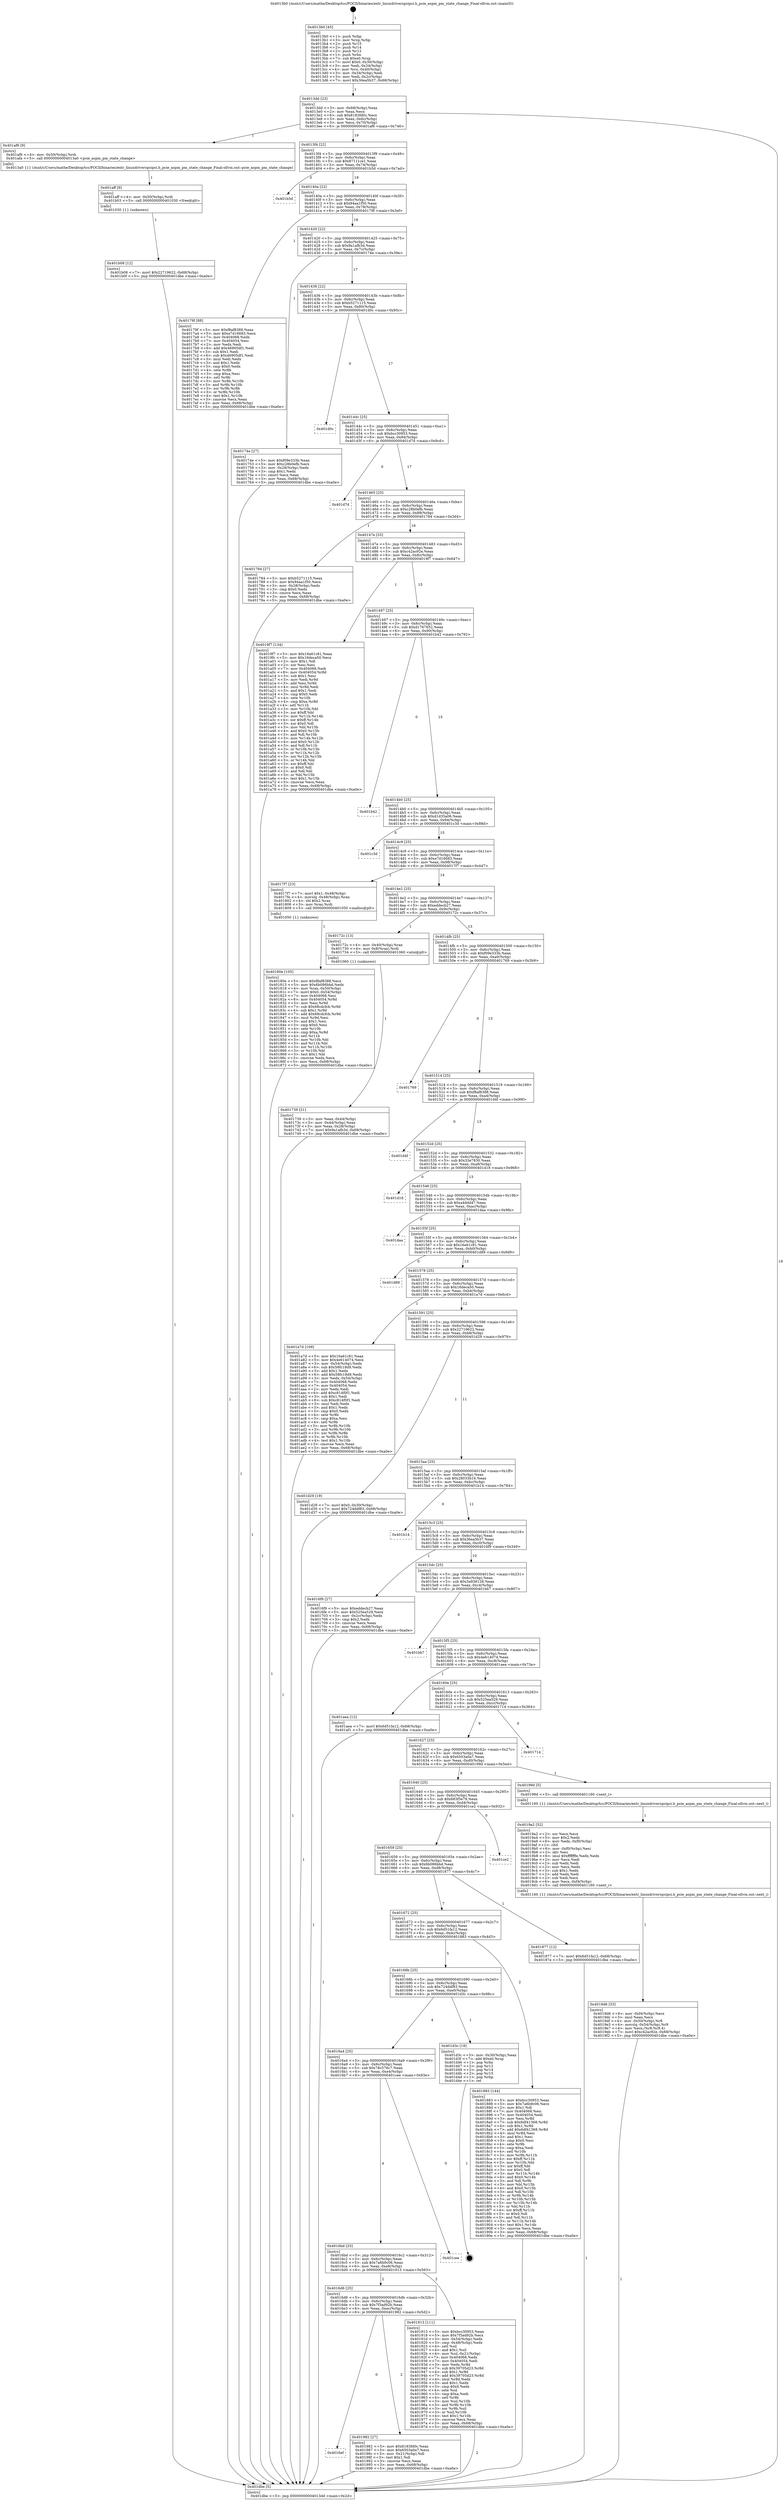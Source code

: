 digraph "0x4013b0" {
  label = "0x4013b0 (/mnt/c/Users/mathe/Desktop/tcc/POCII/binaries/extr_linuxdriverspcipci.h_pcie_aspm_pm_state_change_Final-ollvm.out::main(0))"
  labelloc = "t"
  node[shape=record]

  Entry [label="",width=0.3,height=0.3,shape=circle,fillcolor=black,style=filled]
  "0x4013dd" [label="{
     0x4013dd [23]\l
     | [instrs]\l
     &nbsp;&nbsp;0x4013dd \<+3\>: mov -0x68(%rbp),%eax\l
     &nbsp;&nbsp;0x4013e0 \<+2\>: mov %eax,%ecx\l
     &nbsp;&nbsp;0x4013e2 \<+6\>: sub $0x8183fd0c,%ecx\l
     &nbsp;&nbsp;0x4013e8 \<+3\>: mov %eax,-0x6c(%rbp)\l
     &nbsp;&nbsp;0x4013eb \<+3\>: mov %ecx,-0x70(%rbp)\l
     &nbsp;&nbsp;0x4013ee \<+6\>: je 0000000000401af6 \<main+0x746\>\l
  }"]
  "0x401af6" [label="{
     0x401af6 [9]\l
     | [instrs]\l
     &nbsp;&nbsp;0x401af6 \<+4\>: mov -0x50(%rbp),%rdi\l
     &nbsp;&nbsp;0x401afa \<+5\>: call 00000000004013a0 \<pcie_aspm_pm_state_change\>\l
     | [calls]\l
     &nbsp;&nbsp;0x4013a0 \{1\} (/mnt/c/Users/mathe/Desktop/tcc/POCII/binaries/extr_linuxdriverspcipci.h_pcie_aspm_pm_state_change_Final-ollvm.out::pcie_aspm_pm_state_change)\l
  }"]
  "0x4013f4" [label="{
     0x4013f4 [22]\l
     | [instrs]\l
     &nbsp;&nbsp;0x4013f4 \<+5\>: jmp 00000000004013f9 \<main+0x49\>\l
     &nbsp;&nbsp;0x4013f9 \<+3\>: mov -0x6c(%rbp),%eax\l
     &nbsp;&nbsp;0x4013fc \<+5\>: sub $0x87111ce1,%eax\l
     &nbsp;&nbsp;0x401401 \<+3\>: mov %eax,-0x74(%rbp)\l
     &nbsp;&nbsp;0x401404 \<+6\>: je 0000000000401b5d \<main+0x7ad\>\l
  }"]
  Exit [label="",width=0.3,height=0.3,shape=circle,fillcolor=black,style=filled,peripheries=2]
  "0x401b5d" [label="{
     0x401b5d\l
  }", style=dashed]
  "0x40140a" [label="{
     0x40140a [22]\l
     | [instrs]\l
     &nbsp;&nbsp;0x40140a \<+5\>: jmp 000000000040140f \<main+0x5f\>\l
     &nbsp;&nbsp;0x40140f \<+3\>: mov -0x6c(%rbp),%eax\l
     &nbsp;&nbsp;0x401412 \<+5\>: sub $0x94aa1f50,%eax\l
     &nbsp;&nbsp;0x401417 \<+3\>: mov %eax,-0x78(%rbp)\l
     &nbsp;&nbsp;0x40141a \<+6\>: je 000000000040179f \<main+0x3ef\>\l
  }"]
  "0x401b08" [label="{
     0x401b08 [12]\l
     | [instrs]\l
     &nbsp;&nbsp;0x401b08 \<+7\>: movl $0x22719622,-0x68(%rbp)\l
     &nbsp;&nbsp;0x401b0f \<+5\>: jmp 0000000000401dbe \<main+0xa0e\>\l
  }"]
  "0x40179f" [label="{
     0x40179f [88]\l
     | [instrs]\l
     &nbsp;&nbsp;0x40179f \<+5\>: mov $0xf8af8388,%eax\l
     &nbsp;&nbsp;0x4017a4 \<+5\>: mov $0xe7d16683,%ecx\l
     &nbsp;&nbsp;0x4017a9 \<+7\>: mov 0x404068,%edx\l
     &nbsp;&nbsp;0x4017b0 \<+7\>: mov 0x404054,%esi\l
     &nbsp;&nbsp;0x4017b7 \<+2\>: mov %edx,%edi\l
     &nbsp;&nbsp;0x4017b9 \<+6\>: add $0x46905df1,%edi\l
     &nbsp;&nbsp;0x4017bf \<+3\>: sub $0x1,%edi\l
     &nbsp;&nbsp;0x4017c2 \<+6\>: sub $0x46905df1,%edi\l
     &nbsp;&nbsp;0x4017c8 \<+3\>: imul %edi,%edx\l
     &nbsp;&nbsp;0x4017cb \<+3\>: and $0x1,%edx\l
     &nbsp;&nbsp;0x4017ce \<+3\>: cmp $0x0,%edx\l
     &nbsp;&nbsp;0x4017d1 \<+4\>: sete %r8b\l
     &nbsp;&nbsp;0x4017d5 \<+3\>: cmp $0xa,%esi\l
     &nbsp;&nbsp;0x4017d8 \<+4\>: setl %r9b\l
     &nbsp;&nbsp;0x4017dc \<+3\>: mov %r8b,%r10b\l
     &nbsp;&nbsp;0x4017df \<+3\>: and %r9b,%r10b\l
     &nbsp;&nbsp;0x4017e2 \<+3\>: xor %r9b,%r8b\l
     &nbsp;&nbsp;0x4017e5 \<+3\>: or %r8b,%r10b\l
     &nbsp;&nbsp;0x4017e8 \<+4\>: test $0x1,%r10b\l
     &nbsp;&nbsp;0x4017ec \<+3\>: cmovne %ecx,%eax\l
     &nbsp;&nbsp;0x4017ef \<+3\>: mov %eax,-0x68(%rbp)\l
     &nbsp;&nbsp;0x4017f2 \<+5\>: jmp 0000000000401dbe \<main+0xa0e\>\l
  }"]
  "0x401420" [label="{
     0x401420 [22]\l
     | [instrs]\l
     &nbsp;&nbsp;0x401420 \<+5\>: jmp 0000000000401425 \<main+0x75\>\l
     &nbsp;&nbsp;0x401425 \<+3\>: mov -0x6c(%rbp),%eax\l
     &nbsp;&nbsp;0x401428 \<+5\>: sub $0x9a1afb3d,%eax\l
     &nbsp;&nbsp;0x40142d \<+3\>: mov %eax,-0x7c(%rbp)\l
     &nbsp;&nbsp;0x401430 \<+6\>: je 000000000040174e \<main+0x39e\>\l
  }"]
  "0x401aff" [label="{
     0x401aff [9]\l
     | [instrs]\l
     &nbsp;&nbsp;0x401aff \<+4\>: mov -0x50(%rbp),%rdi\l
     &nbsp;&nbsp;0x401b03 \<+5\>: call 0000000000401030 \<free@plt\>\l
     | [calls]\l
     &nbsp;&nbsp;0x401030 \{1\} (unknown)\l
  }"]
  "0x40174e" [label="{
     0x40174e [27]\l
     | [instrs]\l
     &nbsp;&nbsp;0x40174e \<+5\>: mov $0xf09e333b,%eax\l
     &nbsp;&nbsp;0x401753 \<+5\>: mov $0xc28b0efb,%ecx\l
     &nbsp;&nbsp;0x401758 \<+3\>: mov -0x28(%rbp),%edx\l
     &nbsp;&nbsp;0x40175b \<+3\>: cmp $0x1,%edx\l
     &nbsp;&nbsp;0x40175e \<+3\>: cmovl %ecx,%eax\l
     &nbsp;&nbsp;0x401761 \<+3\>: mov %eax,-0x68(%rbp)\l
     &nbsp;&nbsp;0x401764 \<+5\>: jmp 0000000000401dbe \<main+0xa0e\>\l
  }"]
  "0x401436" [label="{
     0x401436 [22]\l
     | [instrs]\l
     &nbsp;&nbsp;0x401436 \<+5\>: jmp 000000000040143b \<main+0x8b\>\l
     &nbsp;&nbsp;0x40143b \<+3\>: mov -0x6c(%rbp),%eax\l
     &nbsp;&nbsp;0x40143e \<+5\>: sub $0xb5271115,%eax\l
     &nbsp;&nbsp;0x401443 \<+3\>: mov %eax,-0x80(%rbp)\l
     &nbsp;&nbsp;0x401446 \<+6\>: je 0000000000401d0c \<main+0x95c\>\l
  }"]
  "0x4019d6" [label="{
     0x4019d6 [33]\l
     | [instrs]\l
     &nbsp;&nbsp;0x4019d6 \<+6\>: mov -0xf4(%rbp),%ecx\l
     &nbsp;&nbsp;0x4019dc \<+3\>: imul %eax,%ecx\l
     &nbsp;&nbsp;0x4019df \<+4\>: mov -0x50(%rbp),%r8\l
     &nbsp;&nbsp;0x4019e3 \<+4\>: movslq -0x54(%rbp),%r9\l
     &nbsp;&nbsp;0x4019e7 \<+4\>: mov %ecx,(%r8,%r9,4)\l
     &nbsp;&nbsp;0x4019eb \<+7\>: movl $0xc42ac92e,-0x68(%rbp)\l
     &nbsp;&nbsp;0x4019f2 \<+5\>: jmp 0000000000401dbe \<main+0xa0e\>\l
  }"]
  "0x401d0c" [label="{
     0x401d0c\l
  }", style=dashed]
  "0x40144c" [label="{
     0x40144c [25]\l
     | [instrs]\l
     &nbsp;&nbsp;0x40144c \<+5\>: jmp 0000000000401451 \<main+0xa1\>\l
     &nbsp;&nbsp;0x401451 \<+3\>: mov -0x6c(%rbp),%eax\l
     &nbsp;&nbsp;0x401454 \<+5\>: sub $0xbcc30953,%eax\l
     &nbsp;&nbsp;0x401459 \<+6\>: mov %eax,-0x84(%rbp)\l
     &nbsp;&nbsp;0x40145f \<+6\>: je 0000000000401d7d \<main+0x9cd\>\l
  }"]
  "0x4019a2" [label="{
     0x4019a2 [52]\l
     | [instrs]\l
     &nbsp;&nbsp;0x4019a2 \<+2\>: xor %ecx,%ecx\l
     &nbsp;&nbsp;0x4019a4 \<+5\>: mov $0x2,%edx\l
     &nbsp;&nbsp;0x4019a9 \<+6\>: mov %edx,-0xf0(%rbp)\l
     &nbsp;&nbsp;0x4019af \<+1\>: cltd\l
     &nbsp;&nbsp;0x4019b0 \<+6\>: mov -0xf0(%rbp),%esi\l
     &nbsp;&nbsp;0x4019b6 \<+2\>: idiv %esi\l
     &nbsp;&nbsp;0x4019b8 \<+6\>: imul $0xfffffffe,%edx,%edx\l
     &nbsp;&nbsp;0x4019be \<+2\>: mov %ecx,%edi\l
     &nbsp;&nbsp;0x4019c0 \<+2\>: sub %edx,%edi\l
     &nbsp;&nbsp;0x4019c2 \<+2\>: mov %ecx,%edx\l
     &nbsp;&nbsp;0x4019c4 \<+3\>: sub $0x1,%edx\l
     &nbsp;&nbsp;0x4019c7 \<+2\>: add %edx,%edi\l
     &nbsp;&nbsp;0x4019c9 \<+2\>: sub %edi,%ecx\l
     &nbsp;&nbsp;0x4019cb \<+6\>: mov %ecx,-0xf4(%rbp)\l
     &nbsp;&nbsp;0x4019d1 \<+5\>: call 0000000000401160 \<next_i\>\l
     | [calls]\l
     &nbsp;&nbsp;0x401160 \{1\} (/mnt/c/Users/mathe/Desktop/tcc/POCII/binaries/extr_linuxdriverspcipci.h_pcie_aspm_pm_state_change_Final-ollvm.out::next_i)\l
  }"]
  "0x401d7d" [label="{
     0x401d7d\l
  }", style=dashed]
  "0x401465" [label="{
     0x401465 [25]\l
     | [instrs]\l
     &nbsp;&nbsp;0x401465 \<+5\>: jmp 000000000040146a \<main+0xba\>\l
     &nbsp;&nbsp;0x40146a \<+3\>: mov -0x6c(%rbp),%eax\l
     &nbsp;&nbsp;0x40146d \<+5\>: sub $0xc28b0efb,%eax\l
     &nbsp;&nbsp;0x401472 \<+6\>: mov %eax,-0x88(%rbp)\l
     &nbsp;&nbsp;0x401478 \<+6\>: je 0000000000401784 \<main+0x3d4\>\l
  }"]
  "0x4016ef" [label="{
     0x4016ef\l
  }", style=dashed]
  "0x401784" [label="{
     0x401784 [27]\l
     | [instrs]\l
     &nbsp;&nbsp;0x401784 \<+5\>: mov $0xb5271115,%eax\l
     &nbsp;&nbsp;0x401789 \<+5\>: mov $0x94aa1f50,%ecx\l
     &nbsp;&nbsp;0x40178e \<+3\>: mov -0x28(%rbp),%edx\l
     &nbsp;&nbsp;0x401791 \<+3\>: cmp $0x0,%edx\l
     &nbsp;&nbsp;0x401794 \<+3\>: cmove %ecx,%eax\l
     &nbsp;&nbsp;0x401797 \<+3\>: mov %eax,-0x68(%rbp)\l
     &nbsp;&nbsp;0x40179a \<+5\>: jmp 0000000000401dbe \<main+0xa0e\>\l
  }"]
  "0x40147e" [label="{
     0x40147e [25]\l
     | [instrs]\l
     &nbsp;&nbsp;0x40147e \<+5\>: jmp 0000000000401483 \<main+0xd3\>\l
     &nbsp;&nbsp;0x401483 \<+3\>: mov -0x6c(%rbp),%eax\l
     &nbsp;&nbsp;0x401486 \<+5\>: sub $0xc42ac92e,%eax\l
     &nbsp;&nbsp;0x40148b \<+6\>: mov %eax,-0x8c(%rbp)\l
     &nbsp;&nbsp;0x401491 \<+6\>: je 00000000004019f7 \<main+0x647\>\l
  }"]
  "0x401982" [label="{
     0x401982 [27]\l
     | [instrs]\l
     &nbsp;&nbsp;0x401982 \<+5\>: mov $0x8183fd0c,%eax\l
     &nbsp;&nbsp;0x401987 \<+5\>: mov $0x6503a0a7,%ecx\l
     &nbsp;&nbsp;0x40198c \<+3\>: mov -0x21(%rbp),%dl\l
     &nbsp;&nbsp;0x40198f \<+3\>: test $0x1,%dl\l
     &nbsp;&nbsp;0x401992 \<+3\>: cmovne %ecx,%eax\l
     &nbsp;&nbsp;0x401995 \<+3\>: mov %eax,-0x68(%rbp)\l
     &nbsp;&nbsp;0x401998 \<+5\>: jmp 0000000000401dbe \<main+0xa0e\>\l
  }"]
  "0x4019f7" [label="{
     0x4019f7 [134]\l
     | [instrs]\l
     &nbsp;&nbsp;0x4019f7 \<+5\>: mov $0x16a61c81,%eax\l
     &nbsp;&nbsp;0x4019fc \<+5\>: mov $0x16deca50,%ecx\l
     &nbsp;&nbsp;0x401a01 \<+2\>: mov $0x1,%dl\l
     &nbsp;&nbsp;0x401a03 \<+2\>: xor %esi,%esi\l
     &nbsp;&nbsp;0x401a05 \<+7\>: mov 0x404068,%edi\l
     &nbsp;&nbsp;0x401a0c \<+8\>: mov 0x404054,%r8d\l
     &nbsp;&nbsp;0x401a14 \<+3\>: sub $0x1,%esi\l
     &nbsp;&nbsp;0x401a17 \<+3\>: mov %edi,%r9d\l
     &nbsp;&nbsp;0x401a1a \<+3\>: add %esi,%r9d\l
     &nbsp;&nbsp;0x401a1d \<+4\>: imul %r9d,%edi\l
     &nbsp;&nbsp;0x401a21 \<+3\>: and $0x1,%edi\l
     &nbsp;&nbsp;0x401a24 \<+3\>: cmp $0x0,%edi\l
     &nbsp;&nbsp;0x401a27 \<+4\>: sete %r10b\l
     &nbsp;&nbsp;0x401a2b \<+4\>: cmp $0xa,%r8d\l
     &nbsp;&nbsp;0x401a2f \<+4\>: setl %r11b\l
     &nbsp;&nbsp;0x401a33 \<+3\>: mov %r10b,%bl\l
     &nbsp;&nbsp;0x401a36 \<+3\>: xor $0xff,%bl\l
     &nbsp;&nbsp;0x401a39 \<+3\>: mov %r11b,%r14b\l
     &nbsp;&nbsp;0x401a3c \<+4\>: xor $0xff,%r14b\l
     &nbsp;&nbsp;0x401a40 \<+3\>: xor $0x0,%dl\l
     &nbsp;&nbsp;0x401a43 \<+3\>: mov %bl,%r15b\l
     &nbsp;&nbsp;0x401a46 \<+4\>: and $0x0,%r15b\l
     &nbsp;&nbsp;0x401a4a \<+3\>: and %dl,%r10b\l
     &nbsp;&nbsp;0x401a4d \<+3\>: mov %r14b,%r12b\l
     &nbsp;&nbsp;0x401a50 \<+4\>: and $0x0,%r12b\l
     &nbsp;&nbsp;0x401a54 \<+3\>: and %dl,%r11b\l
     &nbsp;&nbsp;0x401a57 \<+3\>: or %r10b,%r15b\l
     &nbsp;&nbsp;0x401a5a \<+3\>: or %r11b,%r12b\l
     &nbsp;&nbsp;0x401a5d \<+3\>: xor %r12b,%r15b\l
     &nbsp;&nbsp;0x401a60 \<+3\>: or %r14b,%bl\l
     &nbsp;&nbsp;0x401a63 \<+3\>: xor $0xff,%bl\l
     &nbsp;&nbsp;0x401a66 \<+3\>: or $0x0,%dl\l
     &nbsp;&nbsp;0x401a69 \<+2\>: and %dl,%bl\l
     &nbsp;&nbsp;0x401a6b \<+3\>: or %bl,%r15b\l
     &nbsp;&nbsp;0x401a6e \<+4\>: test $0x1,%r15b\l
     &nbsp;&nbsp;0x401a72 \<+3\>: cmovne %ecx,%eax\l
     &nbsp;&nbsp;0x401a75 \<+3\>: mov %eax,-0x68(%rbp)\l
     &nbsp;&nbsp;0x401a78 \<+5\>: jmp 0000000000401dbe \<main+0xa0e\>\l
  }"]
  "0x401497" [label="{
     0x401497 [25]\l
     | [instrs]\l
     &nbsp;&nbsp;0x401497 \<+5\>: jmp 000000000040149c \<main+0xec\>\l
     &nbsp;&nbsp;0x40149c \<+3\>: mov -0x6c(%rbp),%eax\l
     &nbsp;&nbsp;0x40149f \<+5\>: sub $0xd1767652,%eax\l
     &nbsp;&nbsp;0x4014a4 \<+6\>: mov %eax,-0x90(%rbp)\l
     &nbsp;&nbsp;0x4014aa \<+6\>: je 0000000000401b42 \<main+0x792\>\l
  }"]
  "0x4016d6" [label="{
     0x4016d6 [25]\l
     | [instrs]\l
     &nbsp;&nbsp;0x4016d6 \<+5\>: jmp 00000000004016db \<main+0x32b\>\l
     &nbsp;&nbsp;0x4016db \<+3\>: mov -0x6c(%rbp),%eax\l
     &nbsp;&nbsp;0x4016de \<+5\>: sub $0x7f3ad92b,%eax\l
     &nbsp;&nbsp;0x4016e3 \<+6\>: mov %eax,-0xec(%rbp)\l
     &nbsp;&nbsp;0x4016e9 \<+6\>: je 0000000000401982 \<main+0x5d2\>\l
  }"]
  "0x401b42" [label="{
     0x401b42\l
  }", style=dashed]
  "0x4014b0" [label="{
     0x4014b0 [25]\l
     | [instrs]\l
     &nbsp;&nbsp;0x4014b0 \<+5\>: jmp 00000000004014b5 \<main+0x105\>\l
     &nbsp;&nbsp;0x4014b5 \<+3\>: mov -0x6c(%rbp),%eax\l
     &nbsp;&nbsp;0x4014b8 \<+5\>: sub $0xd1d35a06,%eax\l
     &nbsp;&nbsp;0x4014bd \<+6\>: mov %eax,-0x94(%rbp)\l
     &nbsp;&nbsp;0x4014c3 \<+6\>: je 0000000000401c3d \<main+0x88d\>\l
  }"]
  "0x401913" [label="{
     0x401913 [111]\l
     | [instrs]\l
     &nbsp;&nbsp;0x401913 \<+5\>: mov $0xbcc30953,%eax\l
     &nbsp;&nbsp;0x401918 \<+5\>: mov $0x7f3ad92b,%ecx\l
     &nbsp;&nbsp;0x40191d \<+3\>: mov -0x54(%rbp),%edx\l
     &nbsp;&nbsp;0x401920 \<+3\>: cmp -0x48(%rbp),%edx\l
     &nbsp;&nbsp;0x401923 \<+4\>: setl %sil\l
     &nbsp;&nbsp;0x401927 \<+4\>: and $0x1,%sil\l
     &nbsp;&nbsp;0x40192b \<+4\>: mov %sil,-0x21(%rbp)\l
     &nbsp;&nbsp;0x40192f \<+7\>: mov 0x404068,%edx\l
     &nbsp;&nbsp;0x401936 \<+7\>: mov 0x404054,%edi\l
     &nbsp;&nbsp;0x40193d \<+3\>: mov %edx,%r8d\l
     &nbsp;&nbsp;0x401940 \<+7\>: sub $0x39705d23,%r8d\l
     &nbsp;&nbsp;0x401947 \<+4\>: sub $0x1,%r8d\l
     &nbsp;&nbsp;0x40194b \<+7\>: add $0x39705d23,%r8d\l
     &nbsp;&nbsp;0x401952 \<+4\>: imul %r8d,%edx\l
     &nbsp;&nbsp;0x401956 \<+3\>: and $0x1,%edx\l
     &nbsp;&nbsp;0x401959 \<+3\>: cmp $0x0,%edx\l
     &nbsp;&nbsp;0x40195c \<+4\>: sete %sil\l
     &nbsp;&nbsp;0x401960 \<+3\>: cmp $0xa,%edi\l
     &nbsp;&nbsp;0x401963 \<+4\>: setl %r9b\l
     &nbsp;&nbsp;0x401967 \<+3\>: mov %sil,%r10b\l
     &nbsp;&nbsp;0x40196a \<+3\>: and %r9b,%r10b\l
     &nbsp;&nbsp;0x40196d \<+3\>: xor %r9b,%sil\l
     &nbsp;&nbsp;0x401970 \<+3\>: or %sil,%r10b\l
     &nbsp;&nbsp;0x401973 \<+4\>: test $0x1,%r10b\l
     &nbsp;&nbsp;0x401977 \<+3\>: cmovne %ecx,%eax\l
     &nbsp;&nbsp;0x40197a \<+3\>: mov %eax,-0x68(%rbp)\l
     &nbsp;&nbsp;0x40197d \<+5\>: jmp 0000000000401dbe \<main+0xa0e\>\l
  }"]
  "0x401c3d" [label="{
     0x401c3d\l
  }", style=dashed]
  "0x4014c9" [label="{
     0x4014c9 [25]\l
     | [instrs]\l
     &nbsp;&nbsp;0x4014c9 \<+5\>: jmp 00000000004014ce \<main+0x11e\>\l
     &nbsp;&nbsp;0x4014ce \<+3\>: mov -0x6c(%rbp),%eax\l
     &nbsp;&nbsp;0x4014d1 \<+5\>: sub $0xe7d16683,%eax\l
     &nbsp;&nbsp;0x4014d6 \<+6\>: mov %eax,-0x98(%rbp)\l
     &nbsp;&nbsp;0x4014dc \<+6\>: je 00000000004017f7 \<main+0x447\>\l
  }"]
  "0x4016bd" [label="{
     0x4016bd [25]\l
     | [instrs]\l
     &nbsp;&nbsp;0x4016bd \<+5\>: jmp 00000000004016c2 \<main+0x312\>\l
     &nbsp;&nbsp;0x4016c2 \<+3\>: mov -0x6c(%rbp),%eax\l
     &nbsp;&nbsp;0x4016c5 \<+5\>: sub $0x7a6b9c06,%eax\l
     &nbsp;&nbsp;0x4016ca \<+6\>: mov %eax,-0xe8(%rbp)\l
     &nbsp;&nbsp;0x4016d0 \<+6\>: je 0000000000401913 \<main+0x563\>\l
  }"]
  "0x4017f7" [label="{
     0x4017f7 [23]\l
     | [instrs]\l
     &nbsp;&nbsp;0x4017f7 \<+7\>: movl $0x1,-0x48(%rbp)\l
     &nbsp;&nbsp;0x4017fe \<+4\>: movslq -0x48(%rbp),%rax\l
     &nbsp;&nbsp;0x401802 \<+4\>: shl $0x2,%rax\l
     &nbsp;&nbsp;0x401806 \<+3\>: mov %rax,%rdi\l
     &nbsp;&nbsp;0x401809 \<+5\>: call 0000000000401050 \<malloc@plt\>\l
     | [calls]\l
     &nbsp;&nbsp;0x401050 \{1\} (unknown)\l
  }"]
  "0x4014e2" [label="{
     0x4014e2 [25]\l
     | [instrs]\l
     &nbsp;&nbsp;0x4014e2 \<+5\>: jmp 00000000004014e7 \<main+0x137\>\l
     &nbsp;&nbsp;0x4014e7 \<+3\>: mov -0x6c(%rbp),%eax\l
     &nbsp;&nbsp;0x4014ea \<+5\>: sub $0xeddecb27,%eax\l
     &nbsp;&nbsp;0x4014ef \<+6\>: mov %eax,-0x9c(%rbp)\l
     &nbsp;&nbsp;0x4014f5 \<+6\>: je 000000000040172c \<main+0x37c\>\l
  }"]
  "0x401cee" [label="{
     0x401cee\l
  }", style=dashed]
  "0x40172c" [label="{
     0x40172c [13]\l
     | [instrs]\l
     &nbsp;&nbsp;0x40172c \<+4\>: mov -0x40(%rbp),%rax\l
     &nbsp;&nbsp;0x401730 \<+4\>: mov 0x8(%rax),%rdi\l
     &nbsp;&nbsp;0x401734 \<+5\>: call 0000000000401060 \<atoi@plt\>\l
     | [calls]\l
     &nbsp;&nbsp;0x401060 \{1\} (unknown)\l
  }"]
  "0x4014fb" [label="{
     0x4014fb [25]\l
     | [instrs]\l
     &nbsp;&nbsp;0x4014fb \<+5\>: jmp 0000000000401500 \<main+0x150\>\l
     &nbsp;&nbsp;0x401500 \<+3\>: mov -0x6c(%rbp),%eax\l
     &nbsp;&nbsp;0x401503 \<+5\>: sub $0xf09e333b,%eax\l
     &nbsp;&nbsp;0x401508 \<+6\>: mov %eax,-0xa0(%rbp)\l
     &nbsp;&nbsp;0x40150e \<+6\>: je 0000000000401769 \<main+0x3b9\>\l
  }"]
  "0x4016a4" [label="{
     0x4016a4 [25]\l
     | [instrs]\l
     &nbsp;&nbsp;0x4016a4 \<+5\>: jmp 00000000004016a9 \<main+0x2f9\>\l
     &nbsp;&nbsp;0x4016a9 \<+3\>: mov -0x6c(%rbp),%eax\l
     &nbsp;&nbsp;0x4016ac \<+5\>: sub $0x78c576c7,%eax\l
     &nbsp;&nbsp;0x4016b1 \<+6\>: mov %eax,-0xe4(%rbp)\l
     &nbsp;&nbsp;0x4016b7 \<+6\>: je 0000000000401cee \<main+0x93e\>\l
  }"]
  "0x401769" [label="{
     0x401769\l
  }", style=dashed]
  "0x401514" [label="{
     0x401514 [25]\l
     | [instrs]\l
     &nbsp;&nbsp;0x401514 \<+5\>: jmp 0000000000401519 \<main+0x169\>\l
     &nbsp;&nbsp;0x401519 \<+3\>: mov -0x6c(%rbp),%eax\l
     &nbsp;&nbsp;0x40151c \<+5\>: sub $0xf8af8388,%eax\l
     &nbsp;&nbsp;0x401521 \<+6\>: mov %eax,-0xa4(%rbp)\l
     &nbsp;&nbsp;0x401527 \<+6\>: je 0000000000401d4f \<main+0x99f\>\l
  }"]
  "0x401d3c" [label="{
     0x401d3c [19]\l
     | [instrs]\l
     &nbsp;&nbsp;0x401d3c \<+3\>: mov -0x30(%rbp),%eax\l
     &nbsp;&nbsp;0x401d3f \<+7\>: add $0xe0,%rsp\l
     &nbsp;&nbsp;0x401d46 \<+1\>: pop %rbx\l
     &nbsp;&nbsp;0x401d47 \<+2\>: pop %r12\l
     &nbsp;&nbsp;0x401d49 \<+2\>: pop %r14\l
     &nbsp;&nbsp;0x401d4b \<+2\>: pop %r15\l
     &nbsp;&nbsp;0x401d4d \<+1\>: pop %rbp\l
     &nbsp;&nbsp;0x401d4e \<+1\>: ret\l
  }"]
  "0x401d4f" [label="{
     0x401d4f\l
  }", style=dashed]
  "0x40152d" [label="{
     0x40152d [25]\l
     | [instrs]\l
     &nbsp;&nbsp;0x40152d \<+5\>: jmp 0000000000401532 \<main+0x182\>\l
     &nbsp;&nbsp;0x401532 \<+3\>: mov -0x6c(%rbp),%eax\l
     &nbsp;&nbsp;0x401535 \<+5\>: sub $0x33e7830,%eax\l
     &nbsp;&nbsp;0x40153a \<+6\>: mov %eax,-0xa8(%rbp)\l
     &nbsp;&nbsp;0x401540 \<+6\>: je 0000000000401d18 \<main+0x968\>\l
  }"]
  "0x40168b" [label="{
     0x40168b [25]\l
     | [instrs]\l
     &nbsp;&nbsp;0x40168b \<+5\>: jmp 0000000000401690 \<main+0x2e0\>\l
     &nbsp;&nbsp;0x401690 \<+3\>: mov -0x6c(%rbp),%eax\l
     &nbsp;&nbsp;0x401693 \<+5\>: sub $0x724ddf83,%eax\l
     &nbsp;&nbsp;0x401698 \<+6\>: mov %eax,-0xe0(%rbp)\l
     &nbsp;&nbsp;0x40169e \<+6\>: je 0000000000401d3c \<main+0x98c\>\l
  }"]
  "0x401d18" [label="{
     0x401d18\l
  }", style=dashed]
  "0x401546" [label="{
     0x401546 [25]\l
     | [instrs]\l
     &nbsp;&nbsp;0x401546 \<+5\>: jmp 000000000040154b \<main+0x19b\>\l
     &nbsp;&nbsp;0x40154b \<+3\>: mov -0x6c(%rbp),%eax\l
     &nbsp;&nbsp;0x40154e \<+5\>: sub $0xa4ddd47,%eax\l
     &nbsp;&nbsp;0x401553 \<+6\>: mov %eax,-0xac(%rbp)\l
     &nbsp;&nbsp;0x401559 \<+6\>: je 0000000000401daa \<main+0x9fa\>\l
  }"]
  "0x401883" [label="{
     0x401883 [144]\l
     | [instrs]\l
     &nbsp;&nbsp;0x401883 \<+5\>: mov $0xbcc30953,%eax\l
     &nbsp;&nbsp;0x401888 \<+5\>: mov $0x7a6b9c06,%ecx\l
     &nbsp;&nbsp;0x40188d \<+2\>: mov $0x1,%dl\l
     &nbsp;&nbsp;0x40188f \<+7\>: mov 0x404068,%esi\l
     &nbsp;&nbsp;0x401896 \<+7\>: mov 0x404054,%edi\l
     &nbsp;&nbsp;0x40189d \<+3\>: mov %esi,%r8d\l
     &nbsp;&nbsp;0x4018a0 \<+7\>: sub $0x6df41368,%r8d\l
     &nbsp;&nbsp;0x4018a7 \<+4\>: sub $0x1,%r8d\l
     &nbsp;&nbsp;0x4018ab \<+7\>: add $0x6df41368,%r8d\l
     &nbsp;&nbsp;0x4018b2 \<+4\>: imul %r8d,%esi\l
     &nbsp;&nbsp;0x4018b6 \<+3\>: and $0x1,%esi\l
     &nbsp;&nbsp;0x4018b9 \<+3\>: cmp $0x0,%esi\l
     &nbsp;&nbsp;0x4018bc \<+4\>: sete %r9b\l
     &nbsp;&nbsp;0x4018c0 \<+3\>: cmp $0xa,%edi\l
     &nbsp;&nbsp;0x4018c3 \<+4\>: setl %r10b\l
     &nbsp;&nbsp;0x4018c7 \<+3\>: mov %r9b,%r11b\l
     &nbsp;&nbsp;0x4018ca \<+4\>: xor $0xff,%r11b\l
     &nbsp;&nbsp;0x4018ce \<+3\>: mov %r10b,%bl\l
     &nbsp;&nbsp;0x4018d1 \<+3\>: xor $0xff,%bl\l
     &nbsp;&nbsp;0x4018d4 \<+3\>: xor $0x0,%dl\l
     &nbsp;&nbsp;0x4018d7 \<+3\>: mov %r11b,%r14b\l
     &nbsp;&nbsp;0x4018da \<+4\>: and $0x0,%r14b\l
     &nbsp;&nbsp;0x4018de \<+3\>: and %dl,%r9b\l
     &nbsp;&nbsp;0x4018e1 \<+3\>: mov %bl,%r15b\l
     &nbsp;&nbsp;0x4018e4 \<+4\>: and $0x0,%r15b\l
     &nbsp;&nbsp;0x4018e8 \<+3\>: and %dl,%r10b\l
     &nbsp;&nbsp;0x4018eb \<+3\>: or %r9b,%r14b\l
     &nbsp;&nbsp;0x4018ee \<+3\>: or %r10b,%r15b\l
     &nbsp;&nbsp;0x4018f1 \<+3\>: xor %r15b,%r14b\l
     &nbsp;&nbsp;0x4018f4 \<+3\>: or %bl,%r11b\l
     &nbsp;&nbsp;0x4018f7 \<+4\>: xor $0xff,%r11b\l
     &nbsp;&nbsp;0x4018fb \<+3\>: or $0x0,%dl\l
     &nbsp;&nbsp;0x4018fe \<+3\>: and %dl,%r11b\l
     &nbsp;&nbsp;0x401901 \<+3\>: or %r11b,%r14b\l
     &nbsp;&nbsp;0x401904 \<+4\>: test $0x1,%r14b\l
     &nbsp;&nbsp;0x401908 \<+3\>: cmovne %ecx,%eax\l
     &nbsp;&nbsp;0x40190b \<+3\>: mov %eax,-0x68(%rbp)\l
     &nbsp;&nbsp;0x40190e \<+5\>: jmp 0000000000401dbe \<main+0xa0e\>\l
  }"]
  "0x401daa" [label="{
     0x401daa\l
  }", style=dashed]
  "0x40155f" [label="{
     0x40155f [25]\l
     | [instrs]\l
     &nbsp;&nbsp;0x40155f \<+5\>: jmp 0000000000401564 \<main+0x1b4\>\l
     &nbsp;&nbsp;0x401564 \<+3\>: mov -0x6c(%rbp),%eax\l
     &nbsp;&nbsp;0x401567 \<+5\>: sub $0x16a61c81,%eax\l
     &nbsp;&nbsp;0x40156c \<+6\>: mov %eax,-0xb0(%rbp)\l
     &nbsp;&nbsp;0x401572 \<+6\>: je 0000000000401d89 \<main+0x9d9\>\l
  }"]
  "0x401672" [label="{
     0x401672 [25]\l
     | [instrs]\l
     &nbsp;&nbsp;0x401672 \<+5\>: jmp 0000000000401677 \<main+0x2c7\>\l
     &nbsp;&nbsp;0x401677 \<+3\>: mov -0x6c(%rbp),%eax\l
     &nbsp;&nbsp;0x40167a \<+5\>: sub $0x6d51fa12,%eax\l
     &nbsp;&nbsp;0x40167f \<+6\>: mov %eax,-0xdc(%rbp)\l
     &nbsp;&nbsp;0x401685 \<+6\>: je 0000000000401883 \<main+0x4d3\>\l
  }"]
  "0x401d89" [label="{
     0x401d89\l
  }", style=dashed]
  "0x401578" [label="{
     0x401578 [25]\l
     | [instrs]\l
     &nbsp;&nbsp;0x401578 \<+5\>: jmp 000000000040157d \<main+0x1cd\>\l
     &nbsp;&nbsp;0x40157d \<+3\>: mov -0x6c(%rbp),%eax\l
     &nbsp;&nbsp;0x401580 \<+5\>: sub $0x16deca50,%eax\l
     &nbsp;&nbsp;0x401585 \<+6\>: mov %eax,-0xb4(%rbp)\l
     &nbsp;&nbsp;0x40158b \<+6\>: je 0000000000401a7d \<main+0x6cd\>\l
  }"]
  "0x401877" [label="{
     0x401877 [12]\l
     | [instrs]\l
     &nbsp;&nbsp;0x401877 \<+7\>: movl $0x6d51fa12,-0x68(%rbp)\l
     &nbsp;&nbsp;0x40187e \<+5\>: jmp 0000000000401dbe \<main+0xa0e\>\l
  }"]
  "0x401a7d" [label="{
     0x401a7d [109]\l
     | [instrs]\l
     &nbsp;&nbsp;0x401a7d \<+5\>: mov $0x16a61c81,%eax\l
     &nbsp;&nbsp;0x401a82 \<+5\>: mov $0x4e614074,%ecx\l
     &nbsp;&nbsp;0x401a87 \<+3\>: mov -0x54(%rbp),%edx\l
     &nbsp;&nbsp;0x401a8a \<+6\>: sub $0x58fc18d9,%edx\l
     &nbsp;&nbsp;0x401a90 \<+3\>: add $0x1,%edx\l
     &nbsp;&nbsp;0x401a93 \<+6\>: add $0x58fc18d9,%edx\l
     &nbsp;&nbsp;0x401a99 \<+3\>: mov %edx,-0x54(%rbp)\l
     &nbsp;&nbsp;0x401a9c \<+7\>: mov 0x404068,%edx\l
     &nbsp;&nbsp;0x401aa3 \<+7\>: mov 0x404054,%esi\l
     &nbsp;&nbsp;0x401aaa \<+2\>: mov %edx,%edi\l
     &nbsp;&nbsp;0x401aac \<+6\>: add $0xc814f0f1,%edi\l
     &nbsp;&nbsp;0x401ab2 \<+3\>: sub $0x1,%edi\l
     &nbsp;&nbsp;0x401ab5 \<+6\>: sub $0xc814f0f1,%edi\l
     &nbsp;&nbsp;0x401abb \<+3\>: imul %edi,%edx\l
     &nbsp;&nbsp;0x401abe \<+3\>: and $0x1,%edx\l
     &nbsp;&nbsp;0x401ac1 \<+3\>: cmp $0x0,%edx\l
     &nbsp;&nbsp;0x401ac4 \<+4\>: sete %r8b\l
     &nbsp;&nbsp;0x401ac8 \<+3\>: cmp $0xa,%esi\l
     &nbsp;&nbsp;0x401acb \<+4\>: setl %r9b\l
     &nbsp;&nbsp;0x401acf \<+3\>: mov %r8b,%r10b\l
     &nbsp;&nbsp;0x401ad2 \<+3\>: and %r9b,%r10b\l
     &nbsp;&nbsp;0x401ad5 \<+3\>: xor %r9b,%r8b\l
     &nbsp;&nbsp;0x401ad8 \<+3\>: or %r8b,%r10b\l
     &nbsp;&nbsp;0x401adb \<+4\>: test $0x1,%r10b\l
     &nbsp;&nbsp;0x401adf \<+3\>: cmovne %ecx,%eax\l
     &nbsp;&nbsp;0x401ae2 \<+3\>: mov %eax,-0x68(%rbp)\l
     &nbsp;&nbsp;0x401ae5 \<+5\>: jmp 0000000000401dbe \<main+0xa0e\>\l
  }"]
  "0x401591" [label="{
     0x401591 [25]\l
     | [instrs]\l
     &nbsp;&nbsp;0x401591 \<+5\>: jmp 0000000000401596 \<main+0x1e6\>\l
     &nbsp;&nbsp;0x401596 \<+3\>: mov -0x6c(%rbp),%eax\l
     &nbsp;&nbsp;0x401599 \<+5\>: sub $0x22719622,%eax\l
     &nbsp;&nbsp;0x40159e \<+6\>: mov %eax,-0xb8(%rbp)\l
     &nbsp;&nbsp;0x4015a4 \<+6\>: je 0000000000401d29 \<main+0x979\>\l
  }"]
  "0x401659" [label="{
     0x401659 [25]\l
     | [instrs]\l
     &nbsp;&nbsp;0x401659 \<+5\>: jmp 000000000040165e \<main+0x2ae\>\l
     &nbsp;&nbsp;0x40165e \<+3\>: mov -0x6c(%rbp),%eax\l
     &nbsp;&nbsp;0x401661 \<+5\>: sub $0x6b086bbd,%eax\l
     &nbsp;&nbsp;0x401666 \<+6\>: mov %eax,-0xd8(%rbp)\l
     &nbsp;&nbsp;0x40166c \<+6\>: je 0000000000401877 \<main+0x4c7\>\l
  }"]
  "0x401d29" [label="{
     0x401d29 [19]\l
     | [instrs]\l
     &nbsp;&nbsp;0x401d29 \<+7\>: movl $0x0,-0x30(%rbp)\l
     &nbsp;&nbsp;0x401d30 \<+7\>: movl $0x724ddf83,-0x68(%rbp)\l
     &nbsp;&nbsp;0x401d37 \<+5\>: jmp 0000000000401dbe \<main+0xa0e\>\l
  }"]
  "0x4015aa" [label="{
     0x4015aa [25]\l
     | [instrs]\l
     &nbsp;&nbsp;0x4015aa \<+5\>: jmp 00000000004015af \<main+0x1ff\>\l
     &nbsp;&nbsp;0x4015af \<+3\>: mov -0x6c(%rbp),%eax\l
     &nbsp;&nbsp;0x4015b2 \<+5\>: sub $0x28033b16,%eax\l
     &nbsp;&nbsp;0x4015b7 \<+6\>: mov %eax,-0xbc(%rbp)\l
     &nbsp;&nbsp;0x4015bd \<+6\>: je 0000000000401b14 \<main+0x764\>\l
  }"]
  "0x401ce2" [label="{
     0x401ce2\l
  }", style=dashed]
  "0x401b14" [label="{
     0x401b14\l
  }", style=dashed]
  "0x4015c3" [label="{
     0x4015c3 [25]\l
     | [instrs]\l
     &nbsp;&nbsp;0x4015c3 \<+5\>: jmp 00000000004015c8 \<main+0x218\>\l
     &nbsp;&nbsp;0x4015c8 \<+3\>: mov -0x6c(%rbp),%eax\l
     &nbsp;&nbsp;0x4015cb \<+5\>: sub $0x36ea5b37,%eax\l
     &nbsp;&nbsp;0x4015d0 \<+6\>: mov %eax,-0xc0(%rbp)\l
     &nbsp;&nbsp;0x4015d6 \<+6\>: je 00000000004016f9 \<main+0x349\>\l
  }"]
  "0x401640" [label="{
     0x401640 [25]\l
     | [instrs]\l
     &nbsp;&nbsp;0x401640 \<+5\>: jmp 0000000000401645 \<main+0x295\>\l
     &nbsp;&nbsp;0x401645 \<+3\>: mov -0x6c(%rbp),%eax\l
     &nbsp;&nbsp;0x401648 \<+5\>: sub $0x683f5e79,%eax\l
     &nbsp;&nbsp;0x40164d \<+6\>: mov %eax,-0xd4(%rbp)\l
     &nbsp;&nbsp;0x401653 \<+6\>: je 0000000000401ce2 \<main+0x932\>\l
  }"]
  "0x4016f9" [label="{
     0x4016f9 [27]\l
     | [instrs]\l
     &nbsp;&nbsp;0x4016f9 \<+5\>: mov $0xeddecb27,%eax\l
     &nbsp;&nbsp;0x4016fe \<+5\>: mov $0x525ea529,%ecx\l
     &nbsp;&nbsp;0x401703 \<+3\>: mov -0x2c(%rbp),%edx\l
     &nbsp;&nbsp;0x401706 \<+3\>: cmp $0x2,%edx\l
     &nbsp;&nbsp;0x401709 \<+3\>: cmovne %ecx,%eax\l
     &nbsp;&nbsp;0x40170c \<+3\>: mov %eax,-0x68(%rbp)\l
     &nbsp;&nbsp;0x40170f \<+5\>: jmp 0000000000401dbe \<main+0xa0e\>\l
  }"]
  "0x4015dc" [label="{
     0x4015dc [25]\l
     | [instrs]\l
     &nbsp;&nbsp;0x4015dc \<+5\>: jmp 00000000004015e1 \<main+0x231\>\l
     &nbsp;&nbsp;0x4015e1 \<+3\>: mov -0x6c(%rbp),%eax\l
     &nbsp;&nbsp;0x4015e4 \<+5\>: sub $0x3a938128,%eax\l
     &nbsp;&nbsp;0x4015e9 \<+6\>: mov %eax,-0xc4(%rbp)\l
     &nbsp;&nbsp;0x4015ef \<+6\>: je 0000000000401bb7 \<main+0x807\>\l
  }"]
  "0x401dbe" [label="{
     0x401dbe [5]\l
     | [instrs]\l
     &nbsp;&nbsp;0x401dbe \<+5\>: jmp 00000000004013dd \<main+0x2d\>\l
  }"]
  "0x4013b0" [label="{
     0x4013b0 [45]\l
     | [instrs]\l
     &nbsp;&nbsp;0x4013b0 \<+1\>: push %rbp\l
     &nbsp;&nbsp;0x4013b1 \<+3\>: mov %rsp,%rbp\l
     &nbsp;&nbsp;0x4013b4 \<+2\>: push %r15\l
     &nbsp;&nbsp;0x4013b6 \<+2\>: push %r14\l
     &nbsp;&nbsp;0x4013b8 \<+2\>: push %r12\l
     &nbsp;&nbsp;0x4013ba \<+1\>: push %rbx\l
     &nbsp;&nbsp;0x4013bb \<+7\>: sub $0xe0,%rsp\l
     &nbsp;&nbsp;0x4013c2 \<+7\>: movl $0x0,-0x30(%rbp)\l
     &nbsp;&nbsp;0x4013c9 \<+3\>: mov %edi,-0x34(%rbp)\l
     &nbsp;&nbsp;0x4013cc \<+4\>: mov %rsi,-0x40(%rbp)\l
     &nbsp;&nbsp;0x4013d0 \<+3\>: mov -0x34(%rbp),%edi\l
     &nbsp;&nbsp;0x4013d3 \<+3\>: mov %edi,-0x2c(%rbp)\l
     &nbsp;&nbsp;0x4013d6 \<+7\>: movl $0x36ea5b37,-0x68(%rbp)\l
  }"]
  "0x401739" [label="{
     0x401739 [21]\l
     | [instrs]\l
     &nbsp;&nbsp;0x401739 \<+3\>: mov %eax,-0x44(%rbp)\l
     &nbsp;&nbsp;0x40173c \<+3\>: mov -0x44(%rbp),%eax\l
     &nbsp;&nbsp;0x40173f \<+3\>: mov %eax,-0x28(%rbp)\l
     &nbsp;&nbsp;0x401742 \<+7\>: movl $0x9a1afb3d,-0x68(%rbp)\l
     &nbsp;&nbsp;0x401749 \<+5\>: jmp 0000000000401dbe \<main+0xa0e\>\l
  }"]
  "0x40180e" [label="{
     0x40180e [105]\l
     | [instrs]\l
     &nbsp;&nbsp;0x40180e \<+5\>: mov $0xf8af8388,%ecx\l
     &nbsp;&nbsp;0x401813 \<+5\>: mov $0x6b086bbd,%edx\l
     &nbsp;&nbsp;0x401818 \<+4\>: mov %rax,-0x50(%rbp)\l
     &nbsp;&nbsp;0x40181c \<+7\>: movl $0x0,-0x54(%rbp)\l
     &nbsp;&nbsp;0x401823 \<+7\>: mov 0x404068,%esi\l
     &nbsp;&nbsp;0x40182a \<+8\>: mov 0x404054,%r8d\l
     &nbsp;&nbsp;0x401832 \<+3\>: mov %esi,%r9d\l
     &nbsp;&nbsp;0x401835 \<+7\>: sub $0x68cdcfcb,%r9d\l
     &nbsp;&nbsp;0x40183c \<+4\>: sub $0x1,%r9d\l
     &nbsp;&nbsp;0x401840 \<+7\>: add $0x68cdcfcb,%r9d\l
     &nbsp;&nbsp;0x401847 \<+4\>: imul %r9d,%esi\l
     &nbsp;&nbsp;0x40184b \<+3\>: and $0x1,%esi\l
     &nbsp;&nbsp;0x40184e \<+3\>: cmp $0x0,%esi\l
     &nbsp;&nbsp;0x401851 \<+4\>: sete %r10b\l
     &nbsp;&nbsp;0x401855 \<+4\>: cmp $0xa,%r8d\l
     &nbsp;&nbsp;0x401859 \<+4\>: setl %r11b\l
     &nbsp;&nbsp;0x40185d \<+3\>: mov %r10b,%bl\l
     &nbsp;&nbsp;0x401860 \<+3\>: and %r11b,%bl\l
     &nbsp;&nbsp;0x401863 \<+3\>: xor %r11b,%r10b\l
     &nbsp;&nbsp;0x401866 \<+3\>: or %r10b,%bl\l
     &nbsp;&nbsp;0x401869 \<+3\>: test $0x1,%bl\l
     &nbsp;&nbsp;0x40186c \<+3\>: cmovne %edx,%ecx\l
     &nbsp;&nbsp;0x40186f \<+3\>: mov %ecx,-0x68(%rbp)\l
     &nbsp;&nbsp;0x401872 \<+5\>: jmp 0000000000401dbe \<main+0xa0e\>\l
  }"]
  "0x40199d" [label="{
     0x40199d [5]\l
     | [instrs]\l
     &nbsp;&nbsp;0x40199d \<+5\>: call 0000000000401160 \<next_i\>\l
     | [calls]\l
     &nbsp;&nbsp;0x401160 \{1\} (/mnt/c/Users/mathe/Desktop/tcc/POCII/binaries/extr_linuxdriverspcipci.h_pcie_aspm_pm_state_change_Final-ollvm.out::next_i)\l
  }"]
  "0x401bb7" [label="{
     0x401bb7\l
  }", style=dashed]
  "0x4015f5" [label="{
     0x4015f5 [25]\l
     | [instrs]\l
     &nbsp;&nbsp;0x4015f5 \<+5\>: jmp 00000000004015fa \<main+0x24a\>\l
     &nbsp;&nbsp;0x4015fa \<+3\>: mov -0x6c(%rbp),%eax\l
     &nbsp;&nbsp;0x4015fd \<+5\>: sub $0x4e614074,%eax\l
     &nbsp;&nbsp;0x401602 \<+6\>: mov %eax,-0xc8(%rbp)\l
     &nbsp;&nbsp;0x401608 \<+6\>: je 0000000000401aea \<main+0x73a\>\l
  }"]
  "0x401627" [label="{
     0x401627 [25]\l
     | [instrs]\l
     &nbsp;&nbsp;0x401627 \<+5\>: jmp 000000000040162c \<main+0x27c\>\l
     &nbsp;&nbsp;0x40162c \<+3\>: mov -0x6c(%rbp),%eax\l
     &nbsp;&nbsp;0x40162f \<+5\>: sub $0x6503a0a7,%eax\l
     &nbsp;&nbsp;0x401634 \<+6\>: mov %eax,-0xd0(%rbp)\l
     &nbsp;&nbsp;0x40163a \<+6\>: je 000000000040199d \<main+0x5ed\>\l
  }"]
  "0x401aea" [label="{
     0x401aea [12]\l
     | [instrs]\l
     &nbsp;&nbsp;0x401aea \<+7\>: movl $0x6d51fa12,-0x68(%rbp)\l
     &nbsp;&nbsp;0x401af1 \<+5\>: jmp 0000000000401dbe \<main+0xa0e\>\l
  }"]
  "0x40160e" [label="{
     0x40160e [25]\l
     | [instrs]\l
     &nbsp;&nbsp;0x40160e \<+5\>: jmp 0000000000401613 \<main+0x263\>\l
     &nbsp;&nbsp;0x401613 \<+3\>: mov -0x6c(%rbp),%eax\l
     &nbsp;&nbsp;0x401616 \<+5\>: sub $0x525ea529,%eax\l
     &nbsp;&nbsp;0x40161b \<+6\>: mov %eax,-0xcc(%rbp)\l
     &nbsp;&nbsp;0x401621 \<+6\>: je 0000000000401714 \<main+0x364\>\l
  }"]
  "0x401714" [label="{
     0x401714\l
  }", style=dashed]
  Entry -> "0x4013b0" [label=" 1"]
  "0x4013dd" -> "0x401af6" [label=" 1"]
  "0x4013dd" -> "0x4013f4" [label=" 19"]
  "0x401d3c" -> Exit [label=" 1"]
  "0x4013f4" -> "0x401b5d" [label=" 0"]
  "0x4013f4" -> "0x40140a" [label=" 19"]
  "0x401d29" -> "0x401dbe" [label=" 1"]
  "0x40140a" -> "0x40179f" [label=" 1"]
  "0x40140a" -> "0x401420" [label=" 18"]
  "0x401b08" -> "0x401dbe" [label=" 1"]
  "0x401420" -> "0x40174e" [label=" 1"]
  "0x401420" -> "0x401436" [label=" 17"]
  "0x401aff" -> "0x401b08" [label=" 1"]
  "0x401436" -> "0x401d0c" [label=" 0"]
  "0x401436" -> "0x40144c" [label=" 17"]
  "0x401af6" -> "0x401aff" [label=" 1"]
  "0x40144c" -> "0x401d7d" [label=" 0"]
  "0x40144c" -> "0x401465" [label=" 17"]
  "0x401aea" -> "0x401dbe" [label=" 1"]
  "0x401465" -> "0x401784" [label=" 1"]
  "0x401465" -> "0x40147e" [label=" 16"]
  "0x401a7d" -> "0x401dbe" [label=" 1"]
  "0x40147e" -> "0x4019f7" [label=" 1"]
  "0x40147e" -> "0x401497" [label=" 15"]
  "0x4019f7" -> "0x401dbe" [label=" 1"]
  "0x401497" -> "0x401b42" [label=" 0"]
  "0x401497" -> "0x4014b0" [label=" 15"]
  "0x4019a2" -> "0x4019d6" [label=" 1"]
  "0x4014b0" -> "0x401c3d" [label=" 0"]
  "0x4014b0" -> "0x4014c9" [label=" 15"]
  "0x40199d" -> "0x4019a2" [label=" 1"]
  "0x4014c9" -> "0x4017f7" [label=" 1"]
  "0x4014c9" -> "0x4014e2" [label=" 14"]
  "0x4016d6" -> "0x4016ef" [label=" 0"]
  "0x4014e2" -> "0x40172c" [label=" 1"]
  "0x4014e2" -> "0x4014fb" [label=" 13"]
  "0x4016d6" -> "0x401982" [label=" 2"]
  "0x4014fb" -> "0x401769" [label=" 0"]
  "0x4014fb" -> "0x401514" [label=" 13"]
  "0x401913" -> "0x401dbe" [label=" 2"]
  "0x401514" -> "0x401d4f" [label=" 0"]
  "0x401514" -> "0x40152d" [label=" 13"]
  "0x4016bd" -> "0x4016d6" [label=" 2"]
  "0x40152d" -> "0x401d18" [label=" 0"]
  "0x40152d" -> "0x401546" [label=" 13"]
  "0x401982" -> "0x401dbe" [label=" 2"]
  "0x401546" -> "0x401daa" [label=" 0"]
  "0x401546" -> "0x40155f" [label=" 13"]
  "0x4016a4" -> "0x4016bd" [label=" 4"]
  "0x40155f" -> "0x401d89" [label=" 0"]
  "0x40155f" -> "0x401578" [label=" 13"]
  "0x4019d6" -> "0x401dbe" [label=" 1"]
  "0x401578" -> "0x401a7d" [label=" 1"]
  "0x401578" -> "0x401591" [label=" 12"]
  "0x40168b" -> "0x4016a4" [label=" 4"]
  "0x401591" -> "0x401d29" [label=" 1"]
  "0x401591" -> "0x4015aa" [label=" 11"]
  "0x4016bd" -> "0x401913" [label=" 2"]
  "0x4015aa" -> "0x401b14" [label=" 0"]
  "0x4015aa" -> "0x4015c3" [label=" 11"]
  "0x401883" -> "0x401dbe" [label=" 2"]
  "0x4015c3" -> "0x4016f9" [label=" 1"]
  "0x4015c3" -> "0x4015dc" [label=" 10"]
  "0x4016f9" -> "0x401dbe" [label=" 1"]
  "0x4013b0" -> "0x4013dd" [label=" 1"]
  "0x401dbe" -> "0x4013dd" [label=" 19"]
  "0x40172c" -> "0x401739" [label=" 1"]
  "0x401739" -> "0x401dbe" [label=" 1"]
  "0x40174e" -> "0x401dbe" [label=" 1"]
  "0x401784" -> "0x401dbe" [label=" 1"]
  "0x40179f" -> "0x401dbe" [label=" 1"]
  "0x4017f7" -> "0x40180e" [label=" 1"]
  "0x40180e" -> "0x401dbe" [label=" 1"]
  "0x401672" -> "0x401883" [label=" 2"]
  "0x4015dc" -> "0x401bb7" [label=" 0"]
  "0x4015dc" -> "0x4015f5" [label=" 10"]
  "0x4016a4" -> "0x401cee" [label=" 0"]
  "0x4015f5" -> "0x401aea" [label=" 1"]
  "0x4015f5" -> "0x40160e" [label=" 9"]
  "0x401659" -> "0x401672" [label=" 7"]
  "0x40160e" -> "0x401714" [label=" 0"]
  "0x40160e" -> "0x401627" [label=" 9"]
  "0x401877" -> "0x401dbe" [label=" 1"]
  "0x401627" -> "0x40199d" [label=" 1"]
  "0x401627" -> "0x401640" [label=" 8"]
  "0x401672" -> "0x40168b" [label=" 5"]
  "0x401640" -> "0x401ce2" [label=" 0"]
  "0x401640" -> "0x401659" [label=" 8"]
  "0x40168b" -> "0x401d3c" [label=" 1"]
  "0x401659" -> "0x401877" [label=" 1"]
}
